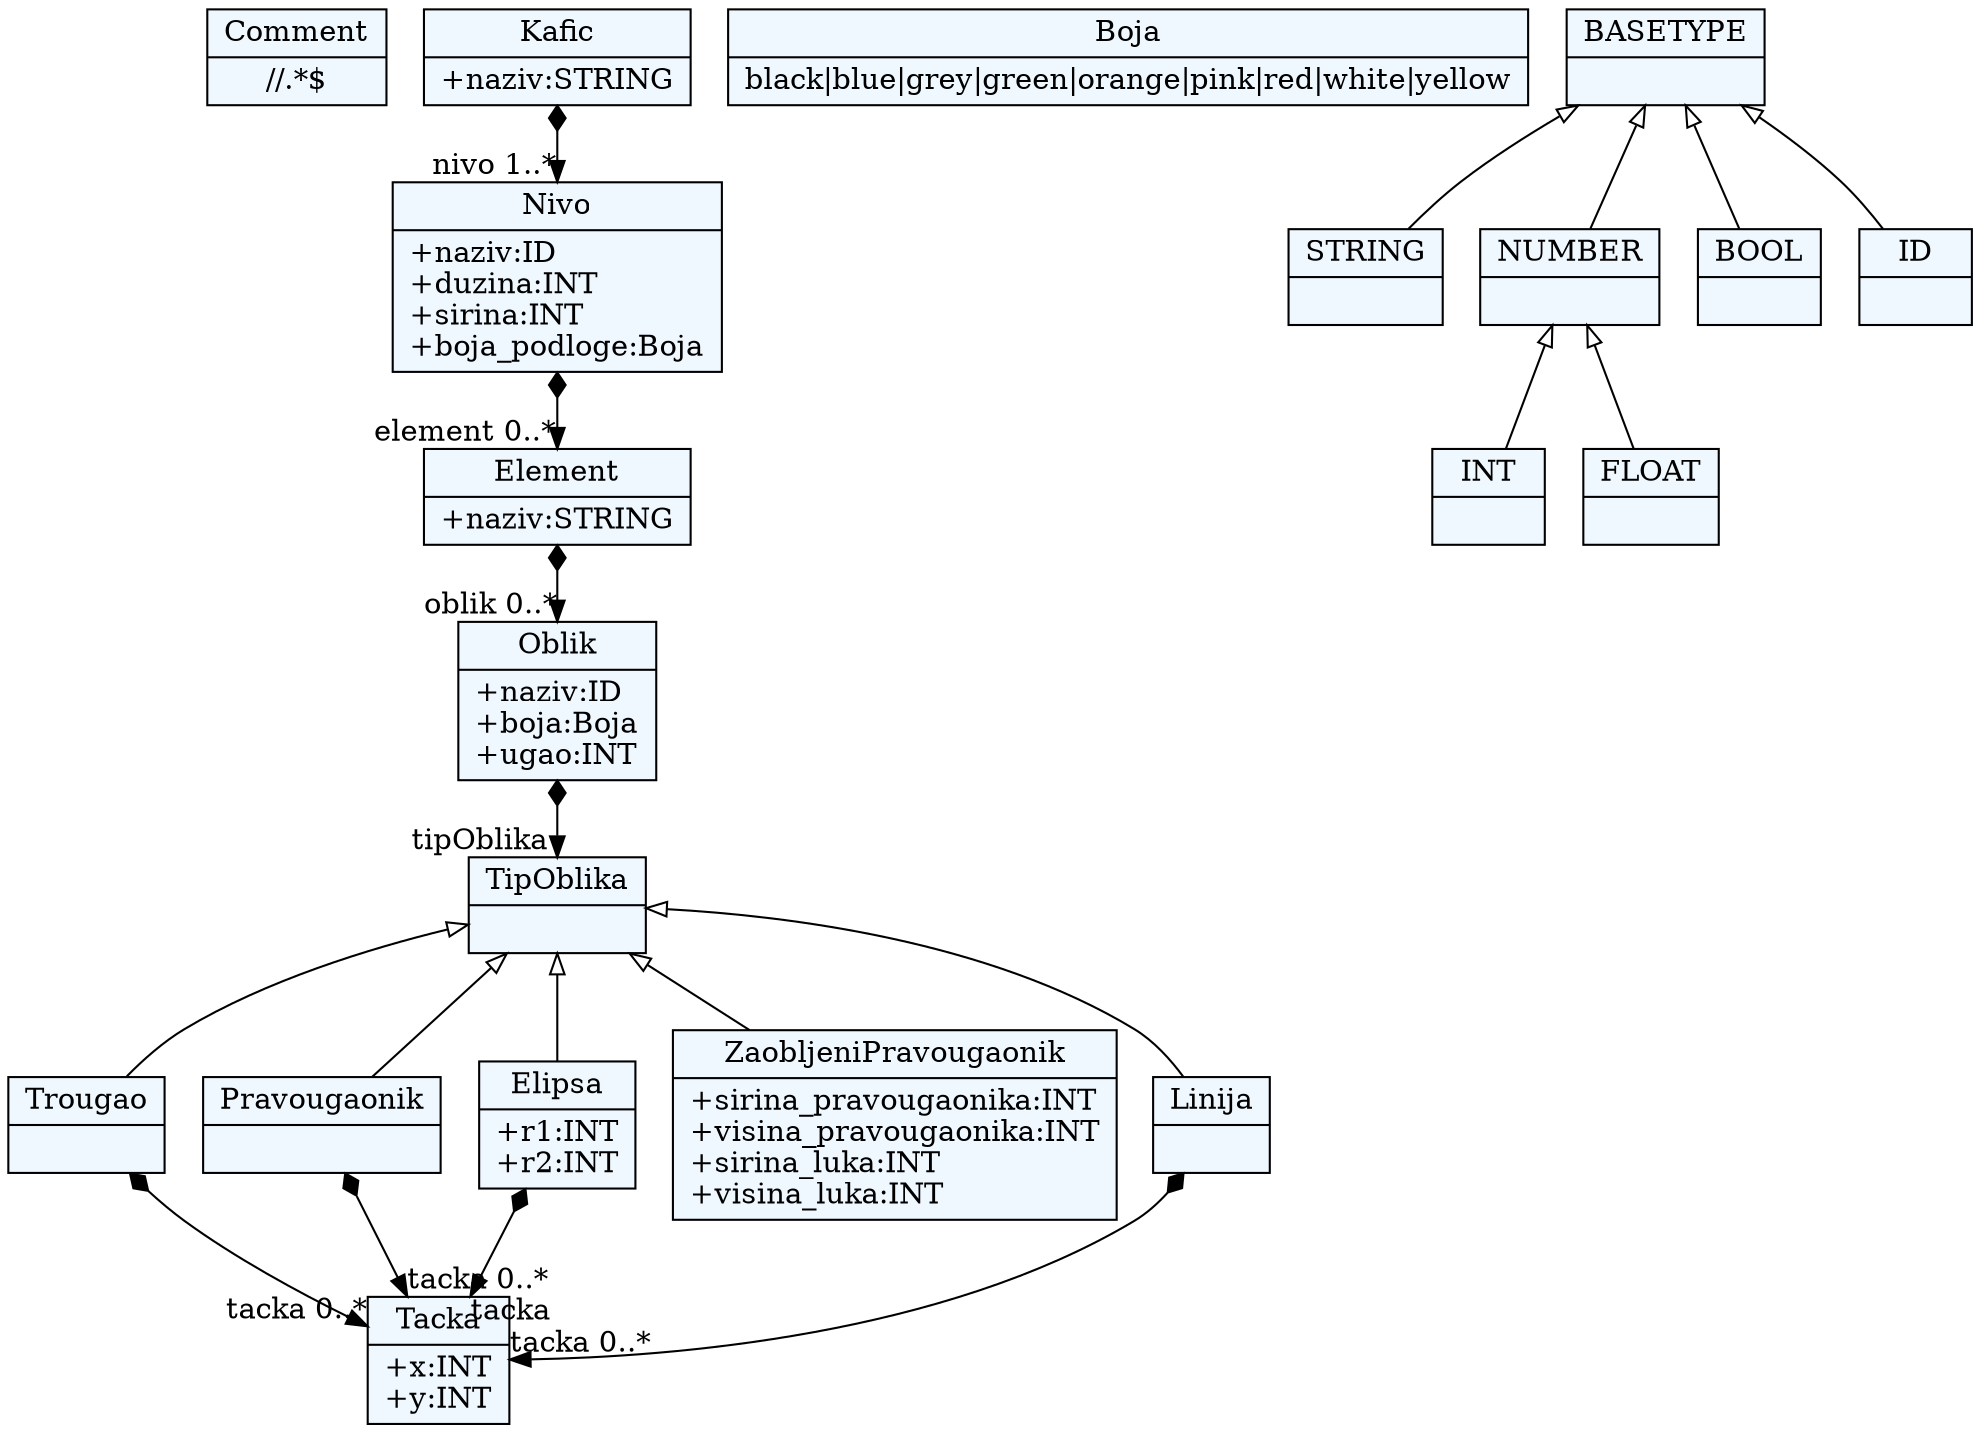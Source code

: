 
    digraph xtext {
    fontname = "Bitstream Vera Sans"
    fontsize = 8
    node[
        shape=record,
        style=filled,
        fillcolor=aliceblue
    ]
    edge[dir=black,arrowtail=empty]


45850672[ label="{Comment|\/\/.*$}"]

45801992[ label="{Tacka|+x:INT\l+y:INT\l}"]

45804824[ label="{Boja|black\|blue\|grey\|green\|orange\|pink\|red\|white\|yellow}"]

45802936 -> 45801992[arrowtail=diamond, dir=both, headlabel="tacka 0..*"]
45802936[ label="{Trougao|}"]

45803408 -> 45801992[arrowtail=diamond, dir=both, headlabel="tacka 0..*"]
45803408[ label="{Pravougaonik|}"]

45804352 -> 45801992[arrowtail=diamond, dir=both, headlabel="tacka "]
45804352[ label="{Elipsa|+r1:INT\l+r2:INT\l}"]

44448576 -> 44449048[arrowtail=diamond, dir=both, headlabel="oblik 0..*"]
44448576[ label="{Element|+naziv:STRING\l}"]

44449048 -> 45801520[arrowtail=diamond, dir=both, headlabel="tipOblika "]
44449048[ label="{Oblik|+naziv:ID\l+boja:Boja\l+ugao:INT\l}"]

45803880[ label="{ZaobljeniPravougaonik|+sirina_pravougaonika:INT\l+visina_pravougaonika:INT\l+sirina_luka:INT\l+visina_luka:INT\l}"]

45802464 -> 45801992[arrowtail=diamond, dir=both, headlabel="tacka 0..*"]
45802464[ label="{Linija|}"]

44448104 -> 44448576[arrowtail=diamond, dir=both, headlabel="element 0..*"]
44448104[ label="{Nivo|+naziv:ID\l+duzina:INT\l+sirina:INT\l+boja_podloge:Boja\l}"]

44447632 -> 44448104[arrowtail=diamond, dir=both, headlabel="nivo 1..*"]
44447632[ label="{Kafic|+naziv:STRING\l}"]

45801520[ label="{TipOblika|}"]
45801520 -> 45802464 [dir=back]
45801520 -> 45802936 [dir=back]
45801520 -> 45803408 [dir=back]
45801520 -> 45803880 [dir=back]
45801520 -> 45804352 [dir=back]

44464960[ label="{STRING|}"]

44447160[ label="{BASETYPE|}"]
44447160 -> 44446688 [dir=back]
44447160 -> 44465432 [dir=back]
44447160 -> 44464488 [dir=back]
44447160 -> 44464960 [dir=back]

44445744[ label="{INT|}"]

44446216[ label="{FLOAT|}"]

44446688[ label="{NUMBER|}"]
44446688 -> 44446216 [dir=back]
44446688 -> 44445744 [dir=back]

44465432[ label="{BOOL|}"]

44464488[ label="{ID|}"]


}
